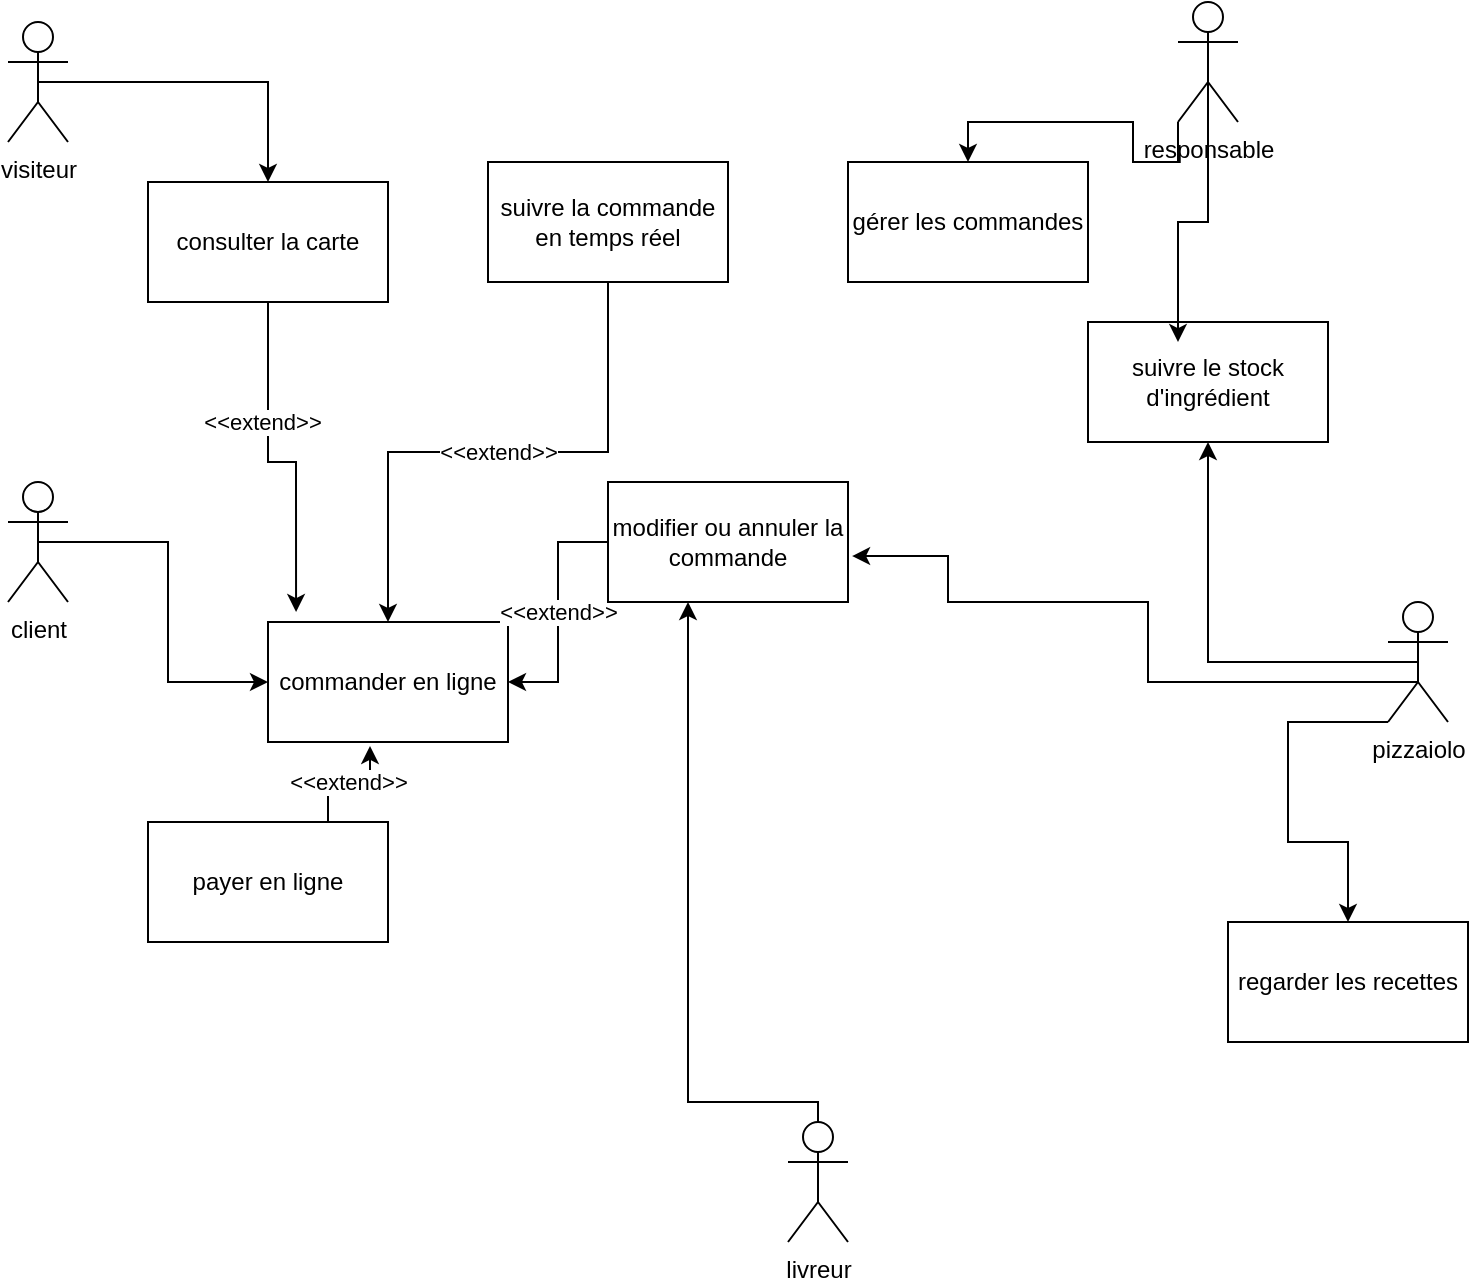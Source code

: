 <mxfile version="14.4.6" type="github">
  <diagram id="yRg1UP4xa1xqMPupIc46" name="Page-1">
    <mxGraphModel dx="1422" dy="1921" grid="1" gridSize="10" guides="1" tooltips="1" connect="1" arrows="1" fold="1" page="1" pageScale="1" pageWidth="827" pageHeight="1169" math="0" shadow="0">
      <root>
        <mxCell id="0" />
        <mxCell id="1" parent="0" />
        <mxCell id="rOnjO1lMuaPUB-ESm6rX-14" style="edgeStyle=orthogonalEdgeStyle;rounded=0;orthogonalLoop=1;jettySize=auto;html=1;exitX=0.5;exitY=0.5;exitDx=0;exitDy=0;exitPerimeter=0;entryX=0;entryY=0.5;entryDx=0;entryDy=0;" parent="1" source="rOnjO1lMuaPUB-ESm6rX-1" target="rOnjO1lMuaPUB-ESm6rX-6" edge="1">
          <mxGeometry relative="1" as="geometry" />
        </mxCell>
        <mxCell id="rOnjO1lMuaPUB-ESm6rX-1" value="client" style="shape=umlActor;verticalLabelPosition=bottom;verticalAlign=top;html=1;outlineConnect=0;" parent="1" vertex="1">
          <mxGeometry x="40" y="-660" width="30" height="60" as="geometry" />
        </mxCell>
        <mxCell id="rOnjO1lMuaPUB-ESm6rX-15" style="edgeStyle=orthogonalEdgeStyle;rounded=0;orthogonalLoop=1;jettySize=auto;html=1;exitX=0.5;exitY=0.5;exitDx=0;exitDy=0;exitPerimeter=0;entryX=0.5;entryY=1;entryDx=0;entryDy=0;" parent="1" source="rOnjO1lMuaPUB-ESm6rX-2" edge="1" target="rOnjO1lMuaPUB-ESm6rX-11">
          <mxGeometry relative="1" as="geometry">
            <mxPoint x="640" y="-670" as="targetPoint" />
          </mxGeometry>
        </mxCell>
        <mxCell id="rOnjO1lMuaPUB-ESm6rX-16" style="edgeStyle=orthogonalEdgeStyle;rounded=0;orthogonalLoop=1;jettySize=auto;html=1;entryX=0.5;entryY=0;entryDx=0;entryDy=0;" parent="1" source="rOnjO1lMuaPUB-ESm6rX-2" target="rOnjO1lMuaPUB-ESm6rX-13" edge="1">
          <mxGeometry relative="1" as="geometry">
            <Array as="points">
              <mxPoint x="680" y="-540" />
              <mxPoint x="680" y="-480" />
              <mxPoint x="710" y="-480" />
            </Array>
            <mxPoint x="650" y="-490" as="targetPoint" />
          </mxGeometry>
        </mxCell>
        <mxCell id="rOnjO1lMuaPUB-ESm6rX-19" style="edgeStyle=orthogonalEdgeStyle;rounded=0;orthogonalLoop=1;jettySize=auto;html=1;exitX=0.5;exitY=0.5;exitDx=0;exitDy=0;exitPerimeter=0;entryX=1.017;entryY=0.617;entryDx=0;entryDy=0;entryPerimeter=0;" parent="1" source="rOnjO1lMuaPUB-ESm6rX-2" edge="1" target="rOnjO1lMuaPUB-ESm6rX-8">
          <mxGeometry relative="1" as="geometry">
            <mxPoint x="470" y="-620" as="targetPoint" />
            <Array as="points">
              <mxPoint x="745" y="-560" />
              <mxPoint x="610" y="-560" />
              <mxPoint x="610" y="-600" />
              <mxPoint x="510" y="-600" />
              <mxPoint x="510" y="-623" />
            </Array>
          </mxGeometry>
        </mxCell>
        <mxCell id="rOnjO1lMuaPUB-ESm6rX-2" value="pizzaiolo" style="shape=umlActor;verticalLabelPosition=bottom;verticalAlign=top;html=1;outlineConnect=0;" parent="1" vertex="1">
          <mxGeometry x="730" y="-600" width="30" height="60" as="geometry" />
        </mxCell>
        <mxCell id="rOnjO1lMuaPUB-ESm6rX-21" style="edgeStyle=orthogonalEdgeStyle;rounded=0;orthogonalLoop=1;jettySize=auto;html=1;exitX=0.5;exitY=0.5;exitDx=0;exitDy=0;exitPerimeter=0;" parent="1" source="rOnjO1lMuaPUB-ESm6rX-3" target="rOnjO1lMuaPUB-ESm6rX-8" edge="1">
          <mxGeometry relative="1" as="geometry">
            <Array as="points">
              <mxPoint x="445" y="-350" />
              <mxPoint x="380" y="-350" />
            </Array>
            <mxPoint x="400" y="-590" as="targetPoint" />
          </mxGeometry>
        </mxCell>
        <mxCell id="rOnjO1lMuaPUB-ESm6rX-3" value="livreur" style="shape=umlActor;verticalLabelPosition=bottom;verticalAlign=top;html=1;outlineConnect=0;" parent="1" vertex="1">
          <mxGeometry x="430" y="-340" width="30" height="60" as="geometry" />
        </mxCell>
        <mxCell id="rOnjO1lMuaPUB-ESm6rX-6" value="commander en ligne" style="rounded=0;whiteSpace=wrap;html=1;" parent="1" vertex="1">
          <mxGeometry x="170" y="-590" width="120" height="60" as="geometry" />
        </mxCell>
        <mxCell id="sv61woM9R54SMoTvepIi-1" value="&amp;lt;&amp;lt;extend&amp;gt;&amp;gt;" style="edgeStyle=orthogonalEdgeStyle;rounded=0;orthogonalLoop=1;jettySize=auto;html=1;exitX=0.75;exitY=0;exitDx=0;exitDy=0;entryX=0.425;entryY=1.033;entryDx=0;entryDy=0;entryPerimeter=0;" parent="1" source="rOnjO1lMuaPUB-ESm6rX-7" target="rOnjO1lMuaPUB-ESm6rX-6" edge="1">
          <mxGeometry relative="1" as="geometry" />
        </mxCell>
        <mxCell id="rOnjO1lMuaPUB-ESm6rX-7" value="payer en ligne" style="rounded=0;whiteSpace=wrap;html=1;" parent="1" vertex="1">
          <mxGeometry x="110" y="-490" width="120" height="60" as="geometry" />
        </mxCell>
        <mxCell id="sv61woM9R54SMoTvepIi-4" value="&amp;lt;&amp;lt;extend&amp;gt;&amp;gt;" style="edgeStyle=orthogonalEdgeStyle;rounded=0;orthogonalLoop=1;jettySize=auto;html=1;exitX=0;exitY=0.5;exitDx=0;exitDy=0;entryX=1;entryY=0.5;entryDx=0;entryDy=0;" parent="1" source="rOnjO1lMuaPUB-ESm6rX-8" target="rOnjO1lMuaPUB-ESm6rX-6" edge="1">
          <mxGeometry relative="1" as="geometry" />
        </mxCell>
        <mxCell id="rOnjO1lMuaPUB-ESm6rX-8" value="modifier ou annuler la commande" style="rounded=0;whiteSpace=wrap;html=1;" parent="1" vertex="1">
          <mxGeometry x="340" y="-660" width="120" height="60" as="geometry" />
        </mxCell>
        <mxCell id="sv61woM9R54SMoTvepIi-3" value="&amp;lt;&amp;lt;extend&amp;gt;&amp;gt;" style="edgeStyle=orthogonalEdgeStyle;rounded=0;orthogonalLoop=1;jettySize=auto;html=1;exitX=0.5;exitY=1;exitDx=0;exitDy=0;entryX=0.5;entryY=0;entryDx=0;entryDy=0;" parent="1" source="rOnjO1lMuaPUB-ESm6rX-9" target="rOnjO1lMuaPUB-ESm6rX-6" edge="1">
          <mxGeometry relative="1" as="geometry" />
        </mxCell>
        <mxCell id="rOnjO1lMuaPUB-ESm6rX-9" value="suivre la commande en temps réel" style="rounded=0;whiteSpace=wrap;html=1;" parent="1" vertex="1">
          <mxGeometry x="280" y="-820" width="120" height="60" as="geometry" />
        </mxCell>
        <mxCell id="rOnjO1lMuaPUB-ESm6rX-11" value="suivre le stock d&#39;ingrédient" style="rounded=0;whiteSpace=wrap;html=1;" parent="1" vertex="1">
          <mxGeometry x="580" y="-740" width="120" height="60" as="geometry" />
        </mxCell>
        <mxCell id="rOnjO1lMuaPUB-ESm6rX-13" value="regarder les recettes" style="rounded=0;whiteSpace=wrap;html=1;" parent="1" vertex="1">
          <mxGeometry x="650" y="-440" width="120" height="60" as="geometry" />
        </mxCell>
        <mxCell id="X4SJwdlUsnIwIIhZaPPj-3" style="edgeStyle=orthogonalEdgeStyle;rounded=0;orthogonalLoop=1;jettySize=auto;html=1;exitX=0.5;exitY=0.5;exitDx=0;exitDy=0;exitPerimeter=0;" edge="1" parent="1" source="X4SJwdlUsnIwIIhZaPPj-1" target="X4SJwdlUsnIwIIhZaPPj-2">
          <mxGeometry relative="1" as="geometry">
            <mxPoint x="130" y="-870" as="targetPoint" />
          </mxGeometry>
        </mxCell>
        <mxCell id="X4SJwdlUsnIwIIhZaPPj-1" value="visiteur" style="shape=umlActor;verticalLabelPosition=bottom;verticalAlign=top;html=1;outlineConnect=0;" vertex="1" parent="1">
          <mxGeometry x="40" y="-890" width="30" height="60" as="geometry" />
        </mxCell>
        <mxCell id="X4SJwdlUsnIwIIhZaPPj-4" style="edgeStyle=orthogonalEdgeStyle;rounded=0;orthogonalLoop=1;jettySize=auto;html=1;exitX=0.5;exitY=1;exitDx=0;exitDy=0;entryX=0.117;entryY=-0.083;entryDx=0;entryDy=0;entryPerimeter=0;" edge="1" parent="1" source="X4SJwdlUsnIwIIhZaPPj-2" target="rOnjO1lMuaPUB-ESm6rX-6">
          <mxGeometry relative="1" as="geometry" />
        </mxCell>
        <mxCell id="X4SJwdlUsnIwIIhZaPPj-5" value="&amp;lt;&amp;lt;extend&amp;gt;&amp;gt;" style="edgeLabel;html=1;align=center;verticalAlign=middle;resizable=0;points=[];" vertex="1" connectable="0" parent="X4SJwdlUsnIwIIhZaPPj-4">
          <mxGeometry x="-0.29" y="-3" relative="1" as="geometry">
            <mxPoint as="offset" />
          </mxGeometry>
        </mxCell>
        <mxCell id="X4SJwdlUsnIwIIhZaPPj-2" value="consulter la carte" style="rounded=0;whiteSpace=wrap;html=1;" vertex="1" parent="1">
          <mxGeometry x="110" y="-810" width="120" height="60" as="geometry" />
        </mxCell>
        <mxCell id="X4SJwdlUsnIwIIhZaPPj-14" style="edgeStyle=orthogonalEdgeStyle;rounded=0;orthogonalLoop=1;jettySize=auto;html=1;exitX=0.5;exitY=0.5;exitDx=0;exitDy=0;exitPerimeter=0;entryX=0.375;entryY=0.167;entryDx=0;entryDy=0;entryPerimeter=0;" edge="1" parent="1" source="X4SJwdlUsnIwIIhZaPPj-11" target="rOnjO1lMuaPUB-ESm6rX-11">
          <mxGeometry relative="1" as="geometry" />
        </mxCell>
        <mxCell id="X4SJwdlUsnIwIIhZaPPj-16" style="edgeStyle=orthogonalEdgeStyle;rounded=0;orthogonalLoop=1;jettySize=auto;html=1;exitX=0;exitY=1;exitDx=0;exitDy=0;exitPerimeter=0;entryX=0.5;entryY=0;entryDx=0;entryDy=0;" edge="1" parent="1" source="X4SJwdlUsnIwIIhZaPPj-11" target="X4SJwdlUsnIwIIhZaPPj-15">
          <mxGeometry relative="1" as="geometry" />
        </mxCell>
        <mxCell id="X4SJwdlUsnIwIIhZaPPj-11" value="responsable" style="shape=umlActor;verticalLabelPosition=bottom;verticalAlign=top;html=1;outlineConnect=0;" vertex="1" parent="1">
          <mxGeometry x="625" y="-900" width="30" height="60" as="geometry" />
        </mxCell>
        <mxCell id="X4SJwdlUsnIwIIhZaPPj-15" value="gérer les commandes" style="rounded=0;whiteSpace=wrap;html=1;" vertex="1" parent="1">
          <mxGeometry x="460" y="-820" width="120" height="60" as="geometry" />
        </mxCell>
      </root>
    </mxGraphModel>
  </diagram>
</mxfile>
